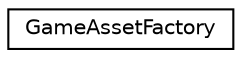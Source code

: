 digraph "Graphical Class Hierarchy"
{
  edge [fontname="Helvetica",fontsize="10",labelfontname="Helvetica",labelfontsize="10"];
  node [fontname="Helvetica",fontsize="10",shape=record];
  rankdir="LR";
  Node1 [label="GameAssetFactory",height=0.2,width=0.4,color="black", fillcolor="white", style="filled",URL="$class_game_asset_factory.html",tooltip="Game asset factory for creating game assets. "];
}

